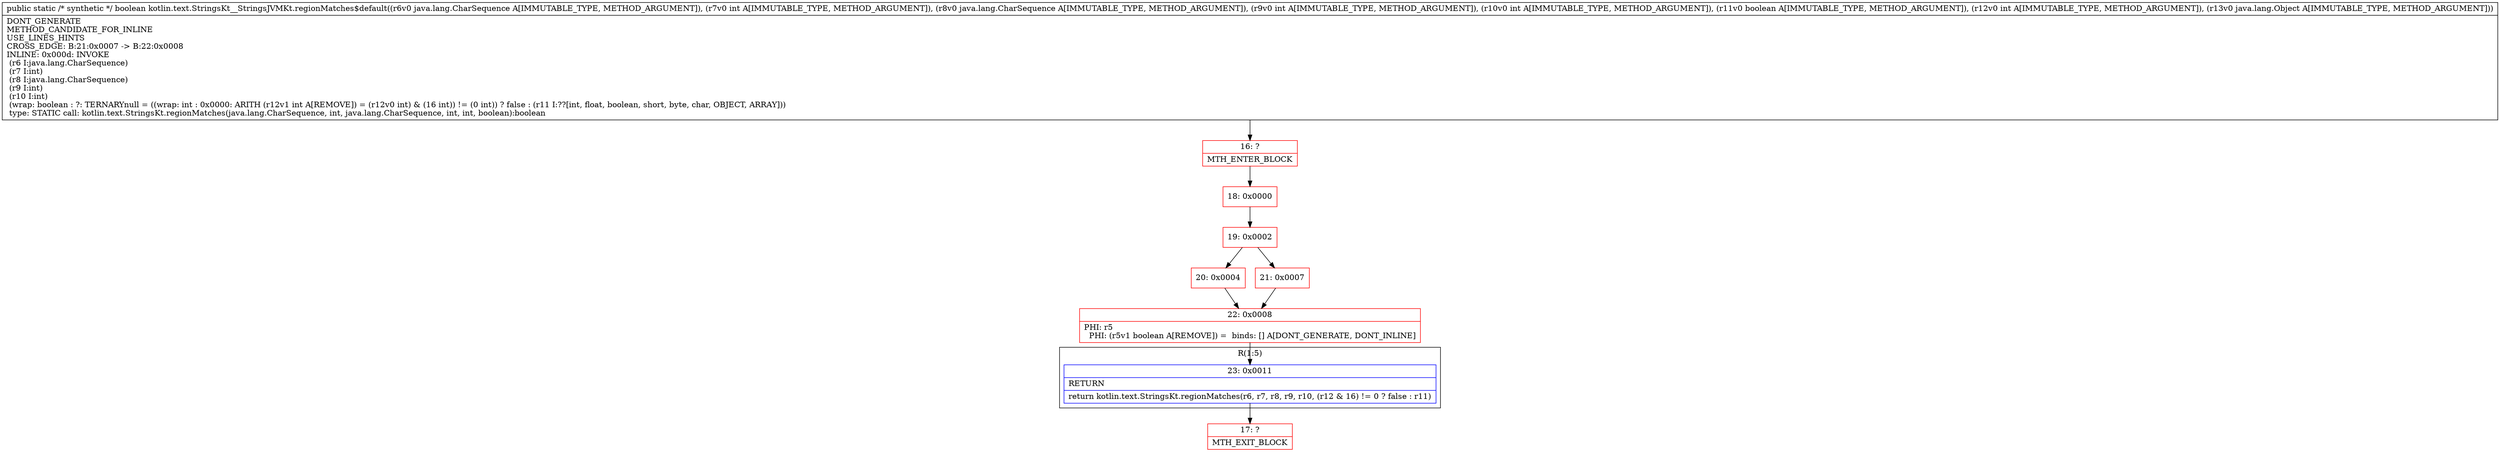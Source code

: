 digraph "CFG forkotlin.text.StringsKt__StringsJVMKt.regionMatches$default(Ljava\/lang\/CharSequence;ILjava\/lang\/CharSequence;IIZILjava\/lang\/Object;)Z" {
subgraph cluster_Region_203396890 {
label = "R(1:5)";
node [shape=record,color=blue];
Node_23 [shape=record,label="{23\:\ 0x0011|RETURN\l|return kotlin.text.StringsKt.regionMatches(r6, r7, r8, r9, r10, (r12 & 16) != 0 ? false : r11)\l}"];
}
Node_16 [shape=record,color=red,label="{16\:\ ?|MTH_ENTER_BLOCK\l}"];
Node_18 [shape=record,color=red,label="{18\:\ 0x0000}"];
Node_19 [shape=record,color=red,label="{19\:\ 0x0002}"];
Node_20 [shape=record,color=red,label="{20\:\ 0x0004}"];
Node_22 [shape=record,color=red,label="{22\:\ 0x0008|PHI: r5 \l  PHI: (r5v1 boolean A[REMOVE]) =  binds: [] A[DONT_GENERATE, DONT_INLINE]\l}"];
Node_17 [shape=record,color=red,label="{17\:\ ?|MTH_EXIT_BLOCK\l}"];
Node_21 [shape=record,color=red,label="{21\:\ 0x0007}"];
MethodNode[shape=record,label="{public static \/* synthetic *\/ boolean kotlin.text.StringsKt__StringsJVMKt.regionMatches$default((r6v0 java.lang.CharSequence A[IMMUTABLE_TYPE, METHOD_ARGUMENT]), (r7v0 int A[IMMUTABLE_TYPE, METHOD_ARGUMENT]), (r8v0 java.lang.CharSequence A[IMMUTABLE_TYPE, METHOD_ARGUMENT]), (r9v0 int A[IMMUTABLE_TYPE, METHOD_ARGUMENT]), (r10v0 int A[IMMUTABLE_TYPE, METHOD_ARGUMENT]), (r11v0 boolean A[IMMUTABLE_TYPE, METHOD_ARGUMENT]), (r12v0 int A[IMMUTABLE_TYPE, METHOD_ARGUMENT]), (r13v0 java.lang.Object A[IMMUTABLE_TYPE, METHOD_ARGUMENT]))  | DONT_GENERATE\lMETHOD_CANDIDATE_FOR_INLINE\lUSE_LINES_HINTS\lCROSS_EDGE: B:21:0x0007 \-\> B:22:0x0008\lINLINE: 0x000d: INVOKE  \l  (r6 I:java.lang.CharSequence)\l  (r7 I:int)\l  (r8 I:java.lang.CharSequence)\l  (r9 I:int)\l  (r10 I:int)\l  (wrap: boolean : ?: TERNARYnull = ((wrap: int : 0x0000: ARITH  (r12v1 int A[REMOVE]) = (r12v0 int) & (16 int)) != (0 int)) ? false : (r11 I:??[int, float, boolean, short, byte, char, OBJECT, ARRAY]))\l type: STATIC call: kotlin.text.StringsKt.regionMatches(java.lang.CharSequence, int, java.lang.CharSequence, int, int, boolean):boolean\l}"];
MethodNode -> Node_16;Node_23 -> Node_17;
Node_16 -> Node_18;
Node_18 -> Node_19;
Node_19 -> Node_20;
Node_19 -> Node_21;
Node_20 -> Node_22;
Node_22 -> Node_23;
Node_21 -> Node_22;
}

